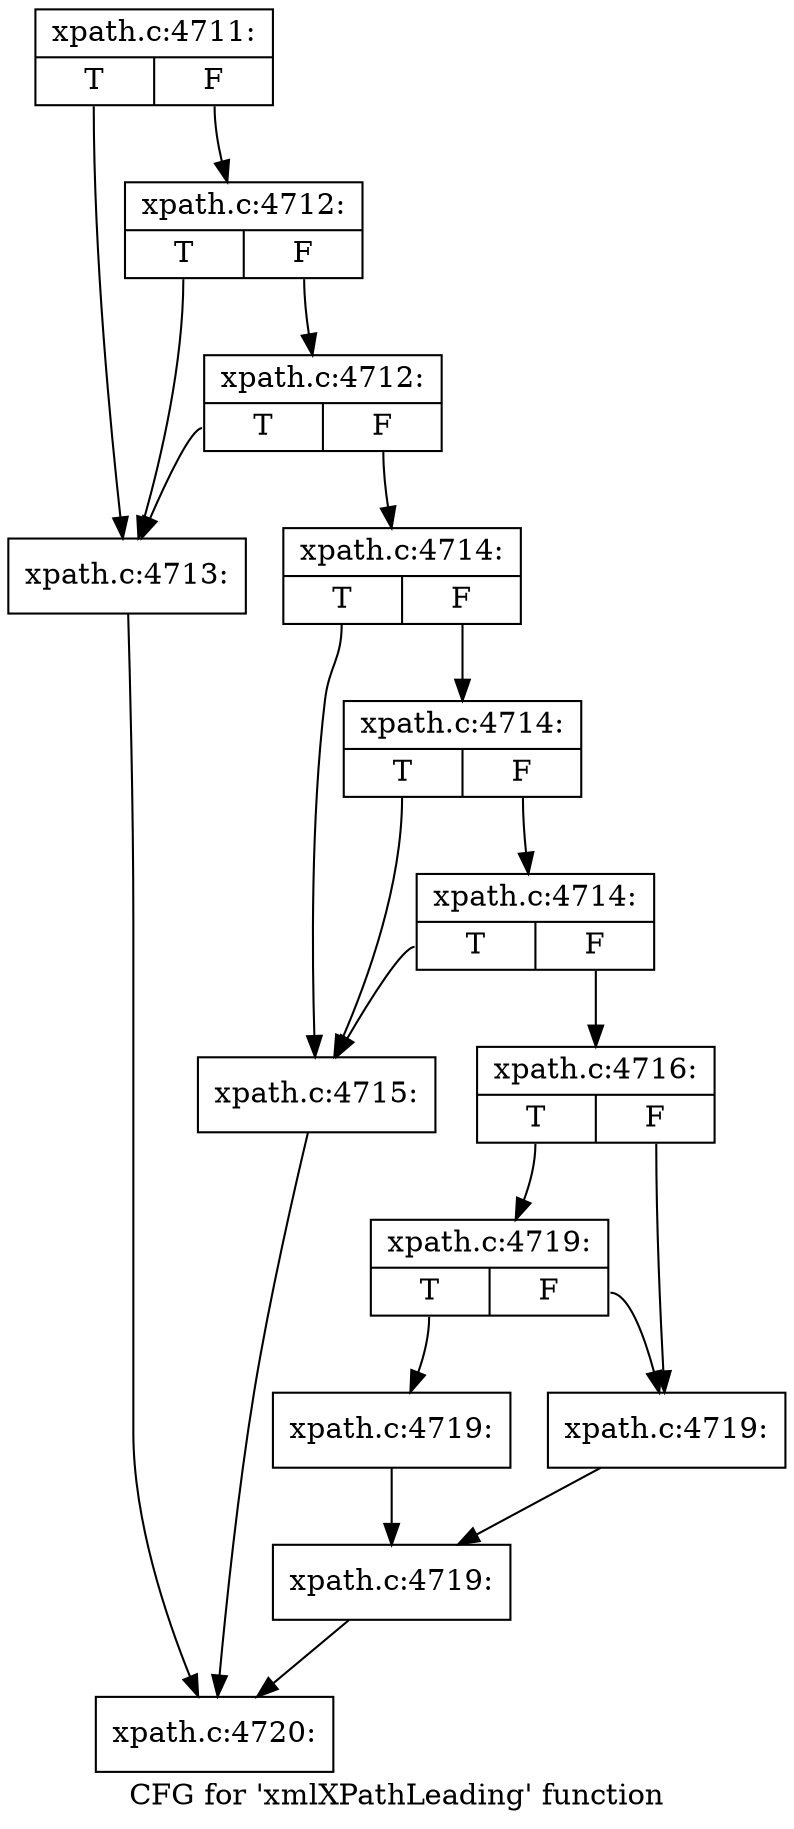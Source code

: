 digraph "CFG for 'xmlXPathLeading' function" {
	label="CFG for 'xmlXPathLeading' function";

	Node0x4855240 [shape=record,label="{xpath.c:4711:|{<s0>T|<s1>F}}"];
	Node0x4855240:s0 -> Node0x4625070;
	Node0x4855240:s1 -> Node0x4625190;
	Node0x4625190 [shape=record,label="{xpath.c:4712:|{<s0>T|<s1>F}}"];
	Node0x4625190:s0 -> Node0x4625070;
	Node0x4625190:s1 -> Node0x4625110;
	Node0x4625110 [shape=record,label="{xpath.c:4712:|{<s0>T|<s1>F}}"];
	Node0x4625110:s0 -> Node0x4625070;
	Node0x4625110:s1 -> Node0x46250c0;
	Node0x4625070 [shape=record,label="{xpath.c:4713:}"];
	Node0x4625070 -> Node0x4624d50;
	Node0x46250c0 [shape=record,label="{xpath.c:4714:|{<s0>T|<s1>F}}"];
	Node0x46250c0:s0 -> Node0x48564c0;
	Node0x46250c0:s1 -> Node0x48565e0;
	Node0x48565e0 [shape=record,label="{xpath.c:4714:|{<s0>T|<s1>F}}"];
	Node0x48565e0:s0 -> Node0x48564c0;
	Node0x48565e0:s1 -> Node0x4856560;
	Node0x4856560 [shape=record,label="{xpath.c:4714:|{<s0>T|<s1>F}}"];
	Node0x4856560:s0 -> Node0x48564c0;
	Node0x4856560:s1 -> Node0x4856510;
	Node0x48564c0 [shape=record,label="{xpath.c:4715:}"];
	Node0x48564c0 -> Node0x4624d50;
	Node0x4856510 [shape=record,label="{xpath.c:4716:|{<s0>T|<s1>F}}"];
	Node0x4856510:s0 -> Node0x4857390;
	Node0x4856510:s1 -> Node0x48572f0;
	Node0x4857390 [shape=record,label="{xpath.c:4719:|{<s0>T|<s1>F}}"];
	Node0x4857390:s0 -> Node0x48572a0;
	Node0x4857390:s1 -> Node0x48572f0;
	Node0x48572a0 [shape=record,label="{xpath.c:4719:}"];
	Node0x48572a0 -> Node0x4857340;
	Node0x48572f0 [shape=record,label="{xpath.c:4719:}"];
	Node0x48572f0 -> Node0x4857340;
	Node0x4857340 [shape=record,label="{xpath.c:4719:}"];
	Node0x4857340 -> Node0x4624d50;
	Node0x4624d50 [shape=record,label="{xpath.c:4720:}"];
}
